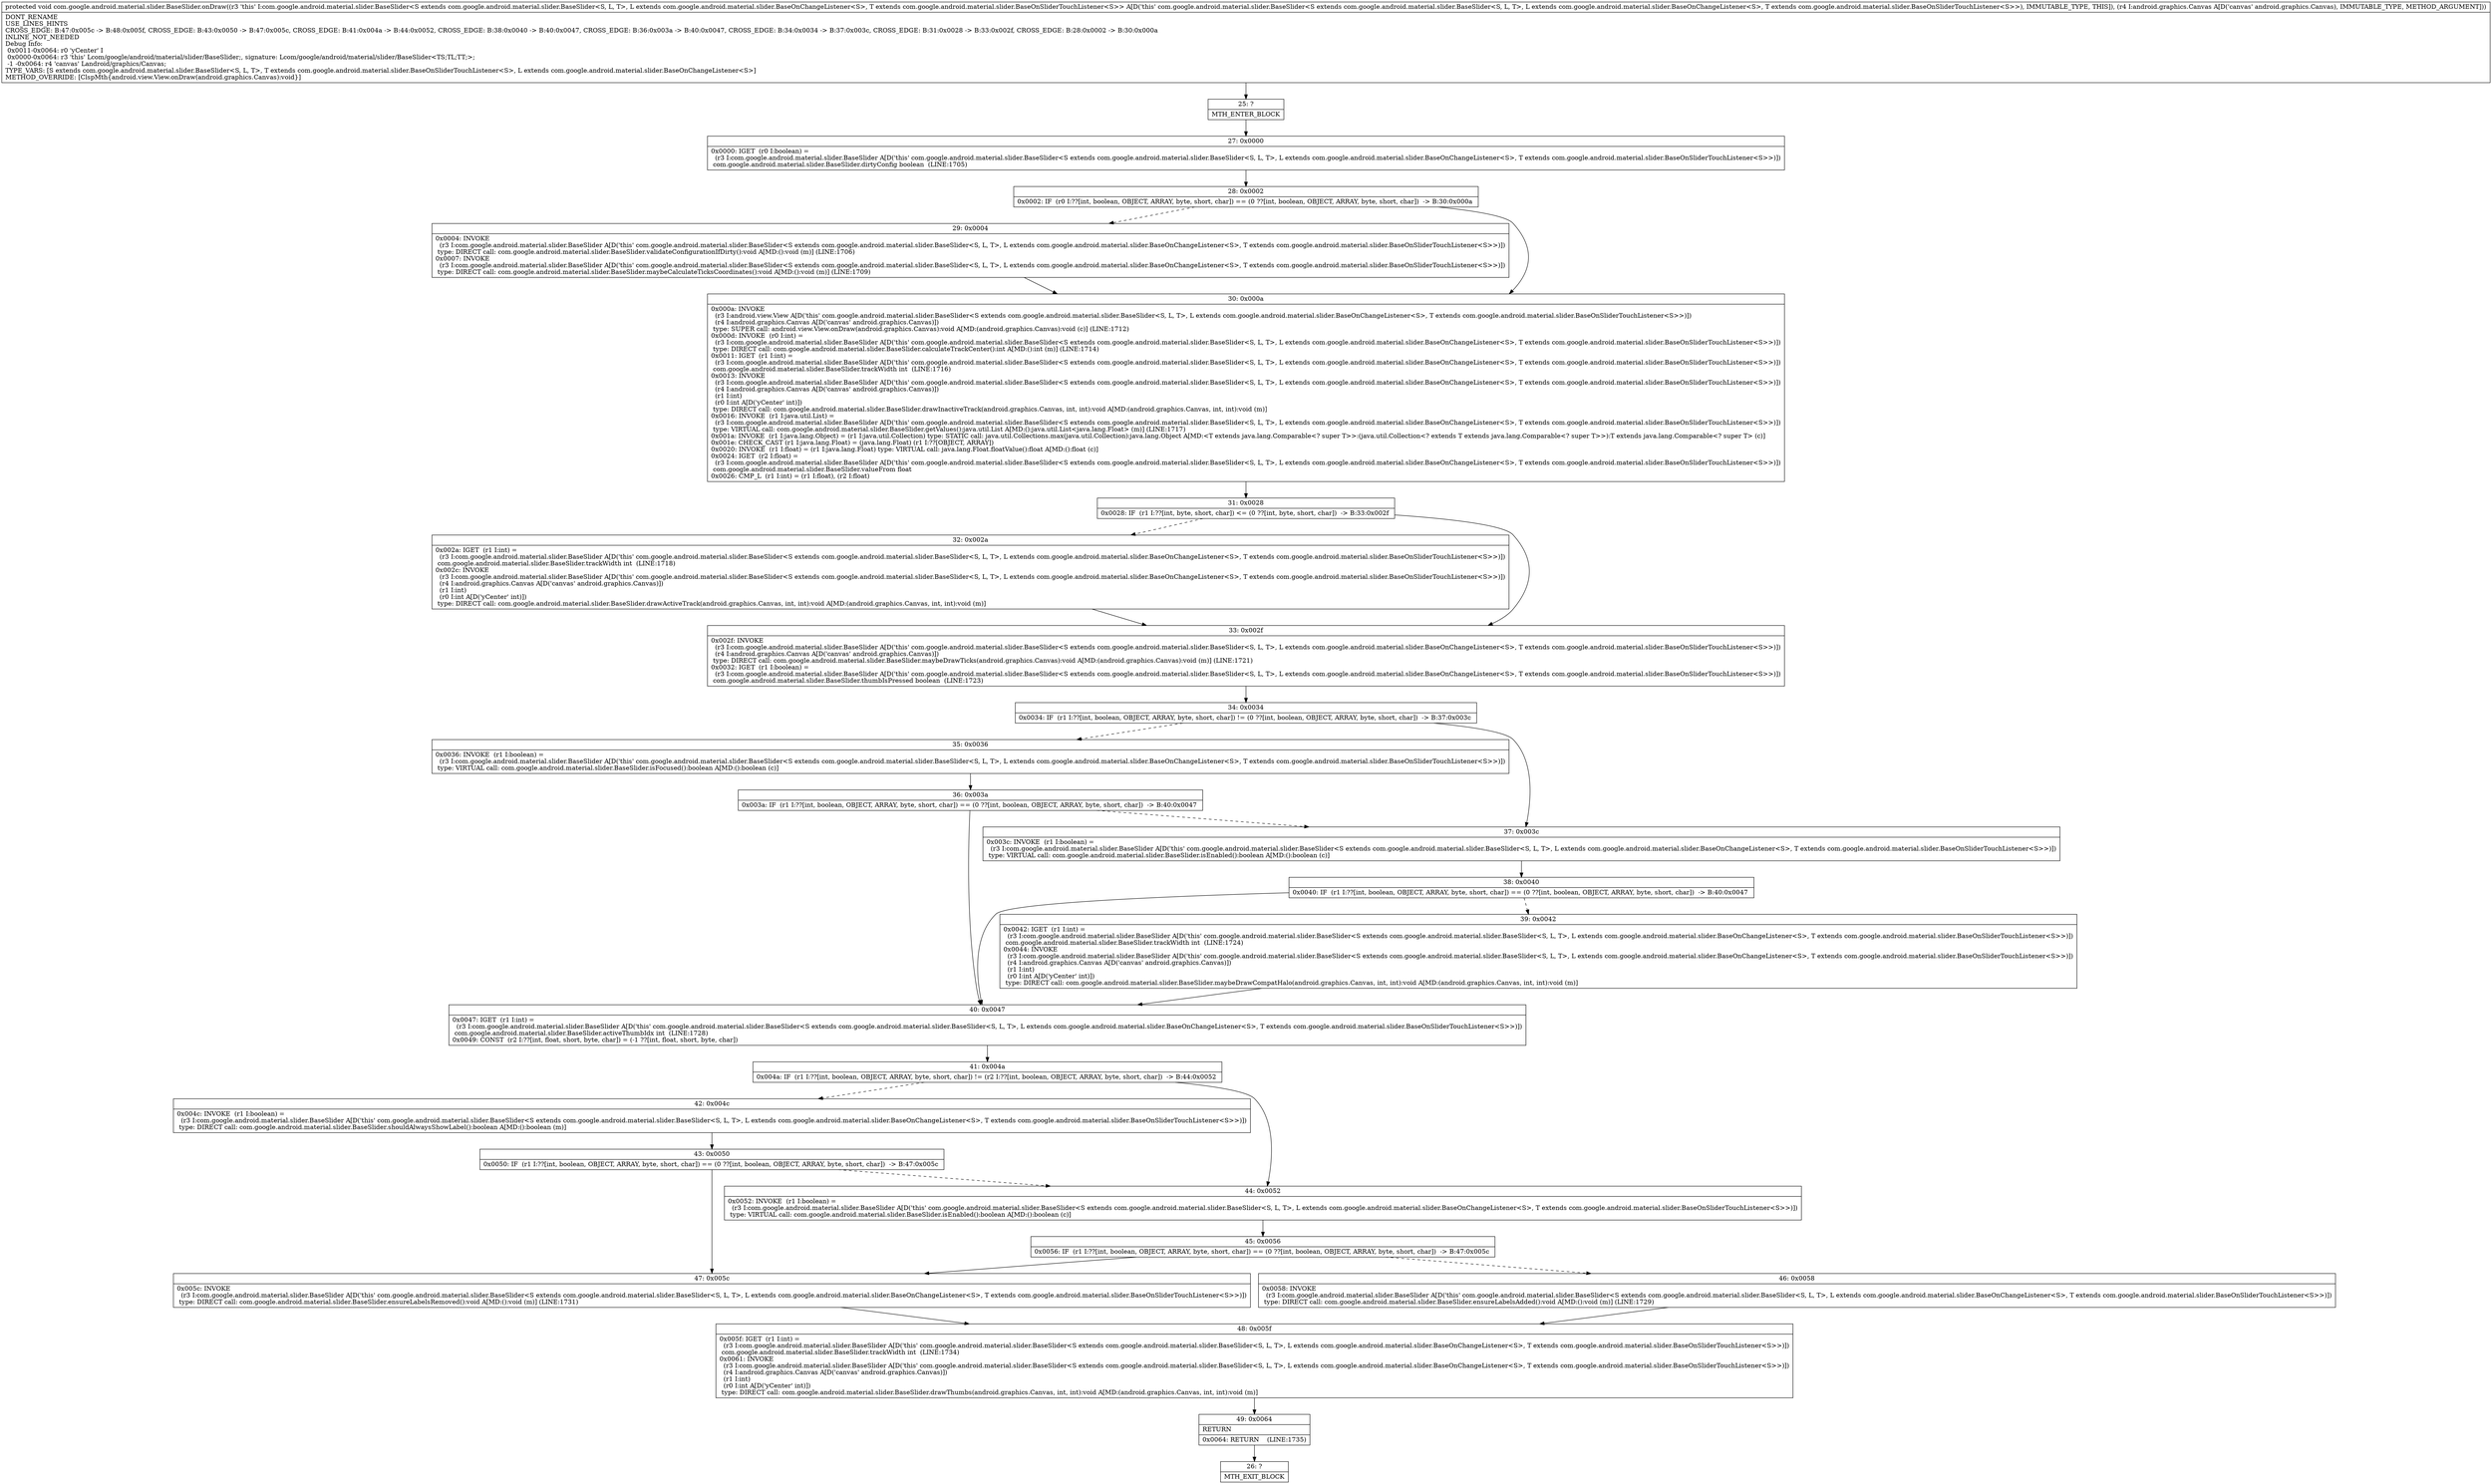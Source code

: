 digraph "CFG forcom.google.android.material.slider.BaseSlider.onDraw(Landroid\/graphics\/Canvas;)V" {
Node_25 [shape=record,label="{25\:\ ?|MTH_ENTER_BLOCK\l}"];
Node_27 [shape=record,label="{27\:\ 0x0000|0x0000: IGET  (r0 I:boolean) = \l  (r3 I:com.google.android.material.slider.BaseSlider A[D('this' com.google.android.material.slider.BaseSlider\<S extends com.google.android.material.slider.BaseSlider\<S, L, T\>, L extends com.google.android.material.slider.BaseOnChangeListener\<S\>, T extends com.google.android.material.slider.BaseOnSliderTouchListener\<S\>\>)])\l com.google.android.material.slider.BaseSlider.dirtyConfig boolean  (LINE:1705)\l}"];
Node_28 [shape=record,label="{28\:\ 0x0002|0x0002: IF  (r0 I:??[int, boolean, OBJECT, ARRAY, byte, short, char]) == (0 ??[int, boolean, OBJECT, ARRAY, byte, short, char])  \-\> B:30:0x000a \l}"];
Node_29 [shape=record,label="{29\:\ 0x0004|0x0004: INVOKE  \l  (r3 I:com.google.android.material.slider.BaseSlider A[D('this' com.google.android.material.slider.BaseSlider\<S extends com.google.android.material.slider.BaseSlider\<S, L, T\>, L extends com.google.android.material.slider.BaseOnChangeListener\<S\>, T extends com.google.android.material.slider.BaseOnSliderTouchListener\<S\>\>)])\l type: DIRECT call: com.google.android.material.slider.BaseSlider.validateConfigurationIfDirty():void A[MD:():void (m)] (LINE:1706)\l0x0007: INVOKE  \l  (r3 I:com.google.android.material.slider.BaseSlider A[D('this' com.google.android.material.slider.BaseSlider\<S extends com.google.android.material.slider.BaseSlider\<S, L, T\>, L extends com.google.android.material.slider.BaseOnChangeListener\<S\>, T extends com.google.android.material.slider.BaseOnSliderTouchListener\<S\>\>)])\l type: DIRECT call: com.google.android.material.slider.BaseSlider.maybeCalculateTicksCoordinates():void A[MD:():void (m)] (LINE:1709)\l}"];
Node_30 [shape=record,label="{30\:\ 0x000a|0x000a: INVOKE  \l  (r3 I:android.view.View A[D('this' com.google.android.material.slider.BaseSlider\<S extends com.google.android.material.slider.BaseSlider\<S, L, T\>, L extends com.google.android.material.slider.BaseOnChangeListener\<S\>, T extends com.google.android.material.slider.BaseOnSliderTouchListener\<S\>\>)])\l  (r4 I:android.graphics.Canvas A[D('canvas' android.graphics.Canvas)])\l type: SUPER call: android.view.View.onDraw(android.graphics.Canvas):void A[MD:(android.graphics.Canvas):void (c)] (LINE:1712)\l0x000d: INVOKE  (r0 I:int) = \l  (r3 I:com.google.android.material.slider.BaseSlider A[D('this' com.google.android.material.slider.BaseSlider\<S extends com.google.android.material.slider.BaseSlider\<S, L, T\>, L extends com.google.android.material.slider.BaseOnChangeListener\<S\>, T extends com.google.android.material.slider.BaseOnSliderTouchListener\<S\>\>)])\l type: DIRECT call: com.google.android.material.slider.BaseSlider.calculateTrackCenter():int A[MD:():int (m)] (LINE:1714)\l0x0011: IGET  (r1 I:int) = \l  (r3 I:com.google.android.material.slider.BaseSlider A[D('this' com.google.android.material.slider.BaseSlider\<S extends com.google.android.material.slider.BaseSlider\<S, L, T\>, L extends com.google.android.material.slider.BaseOnChangeListener\<S\>, T extends com.google.android.material.slider.BaseOnSliderTouchListener\<S\>\>)])\l com.google.android.material.slider.BaseSlider.trackWidth int  (LINE:1716)\l0x0013: INVOKE  \l  (r3 I:com.google.android.material.slider.BaseSlider A[D('this' com.google.android.material.slider.BaseSlider\<S extends com.google.android.material.slider.BaseSlider\<S, L, T\>, L extends com.google.android.material.slider.BaseOnChangeListener\<S\>, T extends com.google.android.material.slider.BaseOnSliderTouchListener\<S\>\>)])\l  (r4 I:android.graphics.Canvas A[D('canvas' android.graphics.Canvas)])\l  (r1 I:int)\l  (r0 I:int A[D('yCenter' int)])\l type: DIRECT call: com.google.android.material.slider.BaseSlider.drawInactiveTrack(android.graphics.Canvas, int, int):void A[MD:(android.graphics.Canvas, int, int):void (m)]\l0x0016: INVOKE  (r1 I:java.util.List) = \l  (r3 I:com.google.android.material.slider.BaseSlider A[D('this' com.google.android.material.slider.BaseSlider\<S extends com.google.android.material.slider.BaseSlider\<S, L, T\>, L extends com.google.android.material.slider.BaseOnChangeListener\<S\>, T extends com.google.android.material.slider.BaseOnSliderTouchListener\<S\>\>)])\l type: VIRTUAL call: com.google.android.material.slider.BaseSlider.getValues():java.util.List A[MD:():java.util.List\<java.lang.Float\> (m)] (LINE:1717)\l0x001a: INVOKE  (r1 I:java.lang.Object) = (r1 I:java.util.Collection) type: STATIC call: java.util.Collections.max(java.util.Collection):java.lang.Object A[MD:\<T extends java.lang.Comparable\<? super T\>\>:(java.util.Collection\<? extends T extends java.lang.Comparable\<? super T\>\>):T extends java.lang.Comparable\<? super T\> (c)]\l0x001e: CHECK_CAST (r1 I:java.lang.Float) = (java.lang.Float) (r1 I:??[OBJECT, ARRAY]) \l0x0020: INVOKE  (r1 I:float) = (r1 I:java.lang.Float) type: VIRTUAL call: java.lang.Float.floatValue():float A[MD:():float (c)]\l0x0024: IGET  (r2 I:float) = \l  (r3 I:com.google.android.material.slider.BaseSlider A[D('this' com.google.android.material.slider.BaseSlider\<S extends com.google.android.material.slider.BaseSlider\<S, L, T\>, L extends com.google.android.material.slider.BaseOnChangeListener\<S\>, T extends com.google.android.material.slider.BaseOnSliderTouchListener\<S\>\>)])\l com.google.android.material.slider.BaseSlider.valueFrom float \l0x0026: CMP_L  (r1 I:int) = (r1 I:float), (r2 I:float) \l}"];
Node_31 [shape=record,label="{31\:\ 0x0028|0x0028: IF  (r1 I:??[int, byte, short, char]) \<= (0 ??[int, byte, short, char])  \-\> B:33:0x002f \l}"];
Node_32 [shape=record,label="{32\:\ 0x002a|0x002a: IGET  (r1 I:int) = \l  (r3 I:com.google.android.material.slider.BaseSlider A[D('this' com.google.android.material.slider.BaseSlider\<S extends com.google.android.material.slider.BaseSlider\<S, L, T\>, L extends com.google.android.material.slider.BaseOnChangeListener\<S\>, T extends com.google.android.material.slider.BaseOnSliderTouchListener\<S\>\>)])\l com.google.android.material.slider.BaseSlider.trackWidth int  (LINE:1718)\l0x002c: INVOKE  \l  (r3 I:com.google.android.material.slider.BaseSlider A[D('this' com.google.android.material.slider.BaseSlider\<S extends com.google.android.material.slider.BaseSlider\<S, L, T\>, L extends com.google.android.material.slider.BaseOnChangeListener\<S\>, T extends com.google.android.material.slider.BaseOnSliderTouchListener\<S\>\>)])\l  (r4 I:android.graphics.Canvas A[D('canvas' android.graphics.Canvas)])\l  (r1 I:int)\l  (r0 I:int A[D('yCenter' int)])\l type: DIRECT call: com.google.android.material.slider.BaseSlider.drawActiveTrack(android.graphics.Canvas, int, int):void A[MD:(android.graphics.Canvas, int, int):void (m)]\l}"];
Node_33 [shape=record,label="{33\:\ 0x002f|0x002f: INVOKE  \l  (r3 I:com.google.android.material.slider.BaseSlider A[D('this' com.google.android.material.slider.BaseSlider\<S extends com.google.android.material.slider.BaseSlider\<S, L, T\>, L extends com.google.android.material.slider.BaseOnChangeListener\<S\>, T extends com.google.android.material.slider.BaseOnSliderTouchListener\<S\>\>)])\l  (r4 I:android.graphics.Canvas A[D('canvas' android.graphics.Canvas)])\l type: DIRECT call: com.google.android.material.slider.BaseSlider.maybeDrawTicks(android.graphics.Canvas):void A[MD:(android.graphics.Canvas):void (m)] (LINE:1721)\l0x0032: IGET  (r1 I:boolean) = \l  (r3 I:com.google.android.material.slider.BaseSlider A[D('this' com.google.android.material.slider.BaseSlider\<S extends com.google.android.material.slider.BaseSlider\<S, L, T\>, L extends com.google.android.material.slider.BaseOnChangeListener\<S\>, T extends com.google.android.material.slider.BaseOnSliderTouchListener\<S\>\>)])\l com.google.android.material.slider.BaseSlider.thumbIsPressed boolean  (LINE:1723)\l}"];
Node_34 [shape=record,label="{34\:\ 0x0034|0x0034: IF  (r1 I:??[int, boolean, OBJECT, ARRAY, byte, short, char]) != (0 ??[int, boolean, OBJECT, ARRAY, byte, short, char])  \-\> B:37:0x003c \l}"];
Node_35 [shape=record,label="{35\:\ 0x0036|0x0036: INVOKE  (r1 I:boolean) = \l  (r3 I:com.google.android.material.slider.BaseSlider A[D('this' com.google.android.material.slider.BaseSlider\<S extends com.google.android.material.slider.BaseSlider\<S, L, T\>, L extends com.google.android.material.slider.BaseOnChangeListener\<S\>, T extends com.google.android.material.slider.BaseOnSliderTouchListener\<S\>\>)])\l type: VIRTUAL call: com.google.android.material.slider.BaseSlider.isFocused():boolean A[MD:():boolean (c)]\l}"];
Node_36 [shape=record,label="{36\:\ 0x003a|0x003a: IF  (r1 I:??[int, boolean, OBJECT, ARRAY, byte, short, char]) == (0 ??[int, boolean, OBJECT, ARRAY, byte, short, char])  \-\> B:40:0x0047 \l}"];
Node_40 [shape=record,label="{40\:\ 0x0047|0x0047: IGET  (r1 I:int) = \l  (r3 I:com.google.android.material.slider.BaseSlider A[D('this' com.google.android.material.slider.BaseSlider\<S extends com.google.android.material.slider.BaseSlider\<S, L, T\>, L extends com.google.android.material.slider.BaseOnChangeListener\<S\>, T extends com.google.android.material.slider.BaseOnSliderTouchListener\<S\>\>)])\l com.google.android.material.slider.BaseSlider.activeThumbIdx int  (LINE:1728)\l0x0049: CONST  (r2 I:??[int, float, short, byte, char]) = (\-1 ??[int, float, short, byte, char]) \l}"];
Node_41 [shape=record,label="{41\:\ 0x004a|0x004a: IF  (r1 I:??[int, boolean, OBJECT, ARRAY, byte, short, char]) != (r2 I:??[int, boolean, OBJECT, ARRAY, byte, short, char])  \-\> B:44:0x0052 \l}"];
Node_42 [shape=record,label="{42\:\ 0x004c|0x004c: INVOKE  (r1 I:boolean) = \l  (r3 I:com.google.android.material.slider.BaseSlider A[D('this' com.google.android.material.slider.BaseSlider\<S extends com.google.android.material.slider.BaseSlider\<S, L, T\>, L extends com.google.android.material.slider.BaseOnChangeListener\<S\>, T extends com.google.android.material.slider.BaseOnSliderTouchListener\<S\>\>)])\l type: DIRECT call: com.google.android.material.slider.BaseSlider.shouldAlwaysShowLabel():boolean A[MD:():boolean (m)]\l}"];
Node_43 [shape=record,label="{43\:\ 0x0050|0x0050: IF  (r1 I:??[int, boolean, OBJECT, ARRAY, byte, short, char]) == (0 ??[int, boolean, OBJECT, ARRAY, byte, short, char])  \-\> B:47:0x005c \l}"];
Node_47 [shape=record,label="{47\:\ 0x005c|0x005c: INVOKE  \l  (r3 I:com.google.android.material.slider.BaseSlider A[D('this' com.google.android.material.slider.BaseSlider\<S extends com.google.android.material.slider.BaseSlider\<S, L, T\>, L extends com.google.android.material.slider.BaseOnChangeListener\<S\>, T extends com.google.android.material.slider.BaseOnSliderTouchListener\<S\>\>)])\l type: DIRECT call: com.google.android.material.slider.BaseSlider.ensureLabelsRemoved():void A[MD:():void (m)] (LINE:1731)\l}"];
Node_48 [shape=record,label="{48\:\ 0x005f|0x005f: IGET  (r1 I:int) = \l  (r3 I:com.google.android.material.slider.BaseSlider A[D('this' com.google.android.material.slider.BaseSlider\<S extends com.google.android.material.slider.BaseSlider\<S, L, T\>, L extends com.google.android.material.slider.BaseOnChangeListener\<S\>, T extends com.google.android.material.slider.BaseOnSliderTouchListener\<S\>\>)])\l com.google.android.material.slider.BaseSlider.trackWidth int  (LINE:1734)\l0x0061: INVOKE  \l  (r3 I:com.google.android.material.slider.BaseSlider A[D('this' com.google.android.material.slider.BaseSlider\<S extends com.google.android.material.slider.BaseSlider\<S, L, T\>, L extends com.google.android.material.slider.BaseOnChangeListener\<S\>, T extends com.google.android.material.slider.BaseOnSliderTouchListener\<S\>\>)])\l  (r4 I:android.graphics.Canvas A[D('canvas' android.graphics.Canvas)])\l  (r1 I:int)\l  (r0 I:int A[D('yCenter' int)])\l type: DIRECT call: com.google.android.material.slider.BaseSlider.drawThumbs(android.graphics.Canvas, int, int):void A[MD:(android.graphics.Canvas, int, int):void (m)]\l}"];
Node_49 [shape=record,label="{49\:\ 0x0064|RETURN\l|0x0064: RETURN    (LINE:1735)\l}"];
Node_26 [shape=record,label="{26\:\ ?|MTH_EXIT_BLOCK\l}"];
Node_44 [shape=record,label="{44\:\ 0x0052|0x0052: INVOKE  (r1 I:boolean) = \l  (r3 I:com.google.android.material.slider.BaseSlider A[D('this' com.google.android.material.slider.BaseSlider\<S extends com.google.android.material.slider.BaseSlider\<S, L, T\>, L extends com.google.android.material.slider.BaseOnChangeListener\<S\>, T extends com.google.android.material.slider.BaseOnSliderTouchListener\<S\>\>)])\l type: VIRTUAL call: com.google.android.material.slider.BaseSlider.isEnabled():boolean A[MD:():boolean (c)]\l}"];
Node_45 [shape=record,label="{45\:\ 0x0056|0x0056: IF  (r1 I:??[int, boolean, OBJECT, ARRAY, byte, short, char]) == (0 ??[int, boolean, OBJECT, ARRAY, byte, short, char])  \-\> B:47:0x005c \l}"];
Node_46 [shape=record,label="{46\:\ 0x0058|0x0058: INVOKE  \l  (r3 I:com.google.android.material.slider.BaseSlider A[D('this' com.google.android.material.slider.BaseSlider\<S extends com.google.android.material.slider.BaseSlider\<S, L, T\>, L extends com.google.android.material.slider.BaseOnChangeListener\<S\>, T extends com.google.android.material.slider.BaseOnSliderTouchListener\<S\>\>)])\l type: DIRECT call: com.google.android.material.slider.BaseSlider.ensureLabelsAdded():void A[MD:():void (m)] (LINE:1729)\l}"];
Node_37 [shape=record,label="{37\:\ 0x003c|0x003c: INVOKE  (r1 I:boolean) = \l  (r3 I:com.google.android.material.slider.BaseSlider A[D('this' com.google.android.material.slider.BaseSlider\<S extends com.google.android.material.slider.BaseSlider\<S, L, T\>, L extends com.google.android.material.slider.BaseOnChangeListener\<S\>, T extends com.google.android.material.slider.BaseOnSliderTouchListener\<S\>\>)])\l type: VIRTUAL call: com.google.android.material.slider.BaseSlider.isEnabled():boolean A[MD:():boolean (c)]\l}"];
Node_38 [shape=record,label="{38\:\ 0x0040|0x0040: IF  (r1 I:??[int, boolean, OBJECT, ARRAY, byte, short, char]) == (0 ??[int, boolean, OBJECT, ARRAY, byte, short, char])  \-\> B:40:0x0047 \l}"];
Node_39 [shape=record,label="{39\:\ 0x0042|0x0042: IGET  (r1 I:int) = \l  (r3 I:com.google.android.material.slider.BaseSlider A[D('this' com.google.android.material.slider.BaseSlider\<S extends com.google.android.material.slider.BaseSlider\<S, L, T\>, L extends com.google.android.material.slider.BaseOnChangeListener\<S\>, T extends com.google.android.material.slider.BaseOnSliderTouchListener\<S\>\>)])\l com.google.android.material.slider.BaseSlider.trackWidth int  (LINE:1724)\l0x0044: INVOKE  \l  (r3 I:com.google.android.material.slider.BaseSlider A[D('this' com.google.android.material.slider.BaseSlider\<S extends com.google.android.material.slider.BaseSlider\<S, L, T\>, L extends com.google.android.material.slider.BaseOnChangeListener\<S\>, T extends com.google.android.material.slider.BaseOnSliderTouchListener\<S\>\>)])\l  (r4 I:android.graphics.Canvas A[D('canvas' android.graphics.Canvas)])\l  (r1 I:int)\l  (r0 I:int A[D('yCenter' int)])\l type: DIRECT call: com.google.android.material.slider.BaseSlider.maybeDrawCompatHalo(android.graphics.Canvas, int, int):void A[MD:(android.graphics.Canvas, int, int):void (m)]\l}"];
MethodNode[shape=record,label="{protected void com.google.android.material.slider.BaseSlider.onDraw((r3 'this' I:com.google.android.material.slider.BaseSlider\<S extends com.google.android.material.slider.BaseSlider\<S, L, T\>, L extends com.google.android.material.slider.BaseOnChangeListener\<S\>, T extends com.google.android.material.slider.BaseOnSliderTouchListener\<S\>\> A[D('this' com.google.android.material.slider.BaseSlider\<S extends com.google.android.material.slider.BaseSlider\<S, L, T\>, L extends com.google.android.material.slider.BaseOnChangeListener\<S\>, T extends com.google.android.material.slider.BaseOnSliderTouchListener\<S\>\>), IMMUTABLE_TYPE, THIS]), (r4 I:android.graphics.Canvas A[D('canvas' android.graphics.Canvas), IMMUTABLE_TYPE, METHOD_ARGUMENT]))  | DONT_RENAME\lUSE_LINES_HINTS\lCROSS_EDGE: B:47:0x005c \-\> B:48:0x005f, CROSS_EDGE: B:43:0x0050 \-\> B:47:0x005c, CROSS_EDGE: B:41:0x004a \-\> B:44:0x0052, CROSS_EDGE: B:38:0x0040 \-\> B:40:0x0047, CROSS_EDGE: B:36:0x003a \-\> B:40:0x0047, CROSS_EDGE: B:34:0x0034 \-\> B:37:0x003c, CROSS_EDGE: B:31:0x0028 \-\> B:33:0x002f, CROSS_EDGE: B:28:0x0002 \-\> B:30:0x000a\lINLINE_NOT_NEEDED\lDebug Info:\l  0x0011\-0x0064: r0 'yCenter' I\l  0x0000\-0x0064: r3 'this' Lcom\/google\/android\/material\/slider\/BaseSlider;, signature: Lcom\/google\/android\/material\/slider\/BaseSlider\<TS;TL;TT;\>;\l  \-1 \-0x0064: r4 'canvas' Landroid\/graphics\/Canvas;\lTYPE_VARS: [S extends com.google.android.material.slider.BaseSlider\<S, L, T\>, T extends com.google.android.material.slider.BaseOnSliderTouchListener\<S\>, L extends com.google.android.material.slider.BaseOnChangeListener\<S\>]\lMETHOD_OVERRIDE: [ClspMth\{android.view.View.onDraw(android.graphics.Canvas):void\}]\l}"];
MethodNode -> Node_25;Node_25 -> Node_27;
Node_27 -> Node_28;
Node_28 -> Node_29[style=dashed];
Node_28 -> Node_30;
Node_29 -> Node_30;
Node_30 -> Node_31;
Node_31 -> Node_32[style=dashed];
Node_31 -> Node_33;
Node_32 -> Node_33;
Node_33 -> Node_34;
Node_34 -> Node_35[style=dashed];
Node_34 -> Node_37;
Node_35 -> Node_36;
Node_36 -> Node_37[style=dashed];
Node_36 -> Node_40;
Node_40 -> Node_41;
Node_41 -> Node_42[style=dashed];
Node_41 -> Node_44;
Node_42 -> Node_43;
Node_43 -> Node_44[style=dashed];
Node_43 -> Node_47;
Node_47 -> Node_48;
Node_48 -> Node_49;
Node_49 -> Node_26;
Node_44 -> Node_45;
Node_45 -> Node_46[style=dashed];
Node_45 -> Node_47;
Node_46 -> Node_48;
Node_37 -> Node_38;
Node_38 -> Node_39[style=dashed];
Node_38 -> Node_40;
Node_39 -> Node_40;
}

